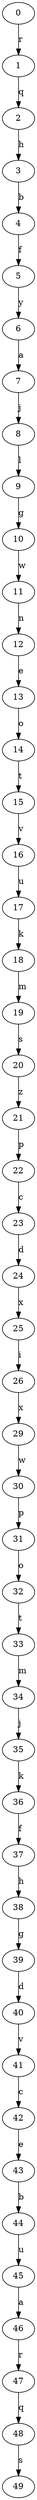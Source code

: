 digraph automate {
  0 -> 1 [label="r"];
  1 -> 2 [label="q"];
  2 -> 3 [label="h"];
  3 -> 4 [label="b"];
  4 -> 5 [label="f"];
  5 -> 6 [label="y"];
  6 -> 7 [label="a"];
  7 -> 8 [label="j"];
  8 -> 9 [label="l"];
  9 -> 10 [label="g"];
  10 -> 11 [label="w"];
  11 -> 12 [label="n"];
  12 -> 13 [label="e"];
  13 -> 14 [label="o"];
  14 -> 15 [label="t"];
  15 -> 16 [label="v"];
  16 -> 17 [label="u"];
  17 -> 18 [label="k"];
  18 -> 19 [label="m"];
  19 -> 20 [label="s"];
  20 -> 21 [label="z"];
  21 -> 22 [label="p"];
  22 -> 23 [label="c"];
  23 -> 24 [label="d"];
  24 -> 25 [label="x"];
  25 -> 26 [label="i"];
  26 -> 29 [label="x"];
  29 -> 30 [label="w"];
  30 -> 31 [label="p"];
  31 -> 32 [label="o"];
  32 -> 33 [label="t"];
  33 -> 34 [label="m"];
  34 -> 35 [label="j"];
  35 -> 36 [label="k"];
  36 -> 37 [label="f"];
  37 -> 38 [label="h"];
  38 -> 39 [label="g"];
  39 -> 40 [label="d"];
  40 -> 41 [label="v"];
  41 -> 42 [label="c"];
  42 -> 43 [label="e"];
  43 -> 44 [label="b"];
  44 -> 45 [label="u"];
  45 -> 46 [label="a"];
  46 -> 47 [label="r"];
  47 -> 48 [label="q"];
  48 -> 49 [label="s"];
  node [style=filled];
  0 [fillcolor=green];
  49 [fillcolor=blue];
  1 [fillcolor=black];
  1 [fillcolor=black];
  2 [fillcolor=black];
  2 [fillcolor=black];
  3 [fillcolor=black];
  3 [fillcolor=black];
  4 [fillcolor=black];
  4 [fillcolor=black];
  5 [fillcolor=black];
  5 [fillcolor=black];
  6 [fillcolor=black];
  6 [fillcolor=black];
  7 [fillcolor=black];
  7 [fillcolor=black];
  8 [fillcolor=black];
  8 [fillcolor=black];
  9 [fillcolor=black];
  9 [fillcolor=black];
  10 [fillcolor=black];
  10 [fillcolor=black];
  11 [fillcolor=black];
  11 [fillcolor=black];
  12 [fillcolor=black];
  12 [fillcolor=black];
  13 [fillcolor=black];
  13 [fillcolor=black];
  14 [fillcolor=black];
  14 [fillcolor=black];
  15 [fillcolor=black];
  15 [fillcolor=black];
  16 [fillcolor=black];
  16 [fillcolor=black];
  17 [fillcolor=black];
  17 [fillcolor=black];
  18 [fillcolor=black];
  18 [fillcolor=black];
  19 [fillcolor=black];
  19 [fillcolor=black];
  20 [fillcolor=black];
  20 [fillcolor=black];
  21 [fillcolor=black];
  21 [fillcolor=black];
  22 [fillcolor=black];
  22 [fillcolor=black];
  23 [fillcolor=black];
  23 [fillcolor=black];
  24 [fillcolor=black];
  24 [fillcolor=black];
  25 [fillcolor=black];
  25 [fillcolor=black];
  26 [fillcolor=black];
  26 [fillcolor=black];
  29 [fillcolor=black];
  29 [fillcolor=black];
  30 [fillcolor=black];
  30 [fillcolor=black];
  31 [fillcolor=black];
  31 [fillcolor=black];
  32 [fillcolor=black];
  32 [fillcolor=black];
  33 [fillcolor=black];
  33 [fillcolor=black];
  34 [fillcolor=black];
  34 [fillcolor=black];
  35 [fillcolor=black];
  35 [fillcolor=black];
  36 [fillcolor=black];
  36 [fillcolor=black];
  37 [fillcolor=black];
  37 [fillcolor=black];
  38 [fillcolor=black];
  38 [fillcolor=black];
  39 [fillcolor=black];
  39 [fillcolor=black];
  40 [fillcolor=black];
  40 [fillcolor=black];
  41 [fillcolor=black];
  41 [fillcolor=black];
  42 [fillcolor=black];
  42 [fillcolor=black];
  43 [fillcolor=black];
  43 [fillcolor=black];
  44 [fillcolor=black];
  44 [fillcolor=black];
  45 [fillcolor=black];
  45 [fillcolor=black];
  46 [fillcolor=black];
  46 [fillcolor=black];
  47 [fillcolor=black];
  47 [fillcolor=black];
  48 [fillcolor=black];
  48 [fillcolor=black];
}
